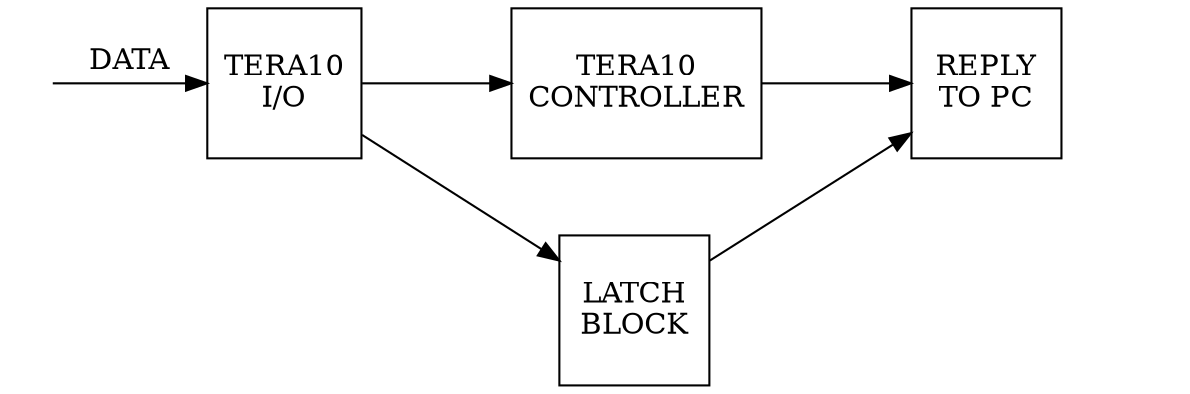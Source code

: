 digraph G {
    //rankdir=LR;
    //newrank=true;
    splines=false;
    nodesep=0.5;
    
    counter [shape=box, label= "TERA10\nI/O", width = 1, height = 1];
    latch [shape=box, label= "LATCH\nBLOCK", width = 1, height = 1];
    controller [shape=box, label= "TERA10\nCONTROLLER", width = 1, height = 1];
    output [shape=box, label= "REPLY\nTO PC", width = 1, height = 1];
    one [shape=none, label= " ", width = 0 , height = 0];
    two [shape=none, label= " ", width = 0 , height = 0];
    
    one->counter[label="DATA"];
    counter->controller[label=""];
    controller->output;
    counter->latch[label=""]
    latch->output;
    
    
    {rank=same; one; counter; output; controller;}
    
}

//strict digraph {
//    a [shape="ellipse" style="filled" fillcolor="#1f77b4"]
//    b [shape="polygon" style="filled" fillcolor="#ff7f0e"]
//    a -> b [fillcolor="#a6cee3" color="#1f78b4"]
//}